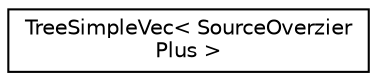 digraph "Graphical Class Hierarchy"
{
 // LATEX_PDF_SIZE
  edge [fontname="Helvetica",fontsize="10",labelfontname="Helvetica",labelfontsize="10"];
  node [fontname="Helvetica",fontsize="10",shape=record];
  rankdir="LR";
  Node0 [label="TreeSimpleVec\< SourceOverzier\lPlus \>",height=0.2,width=0.4,color="black", fillcolor="white", style="filled",URL="$class_tree_simple_vec.html",tooltip=" "];
}
